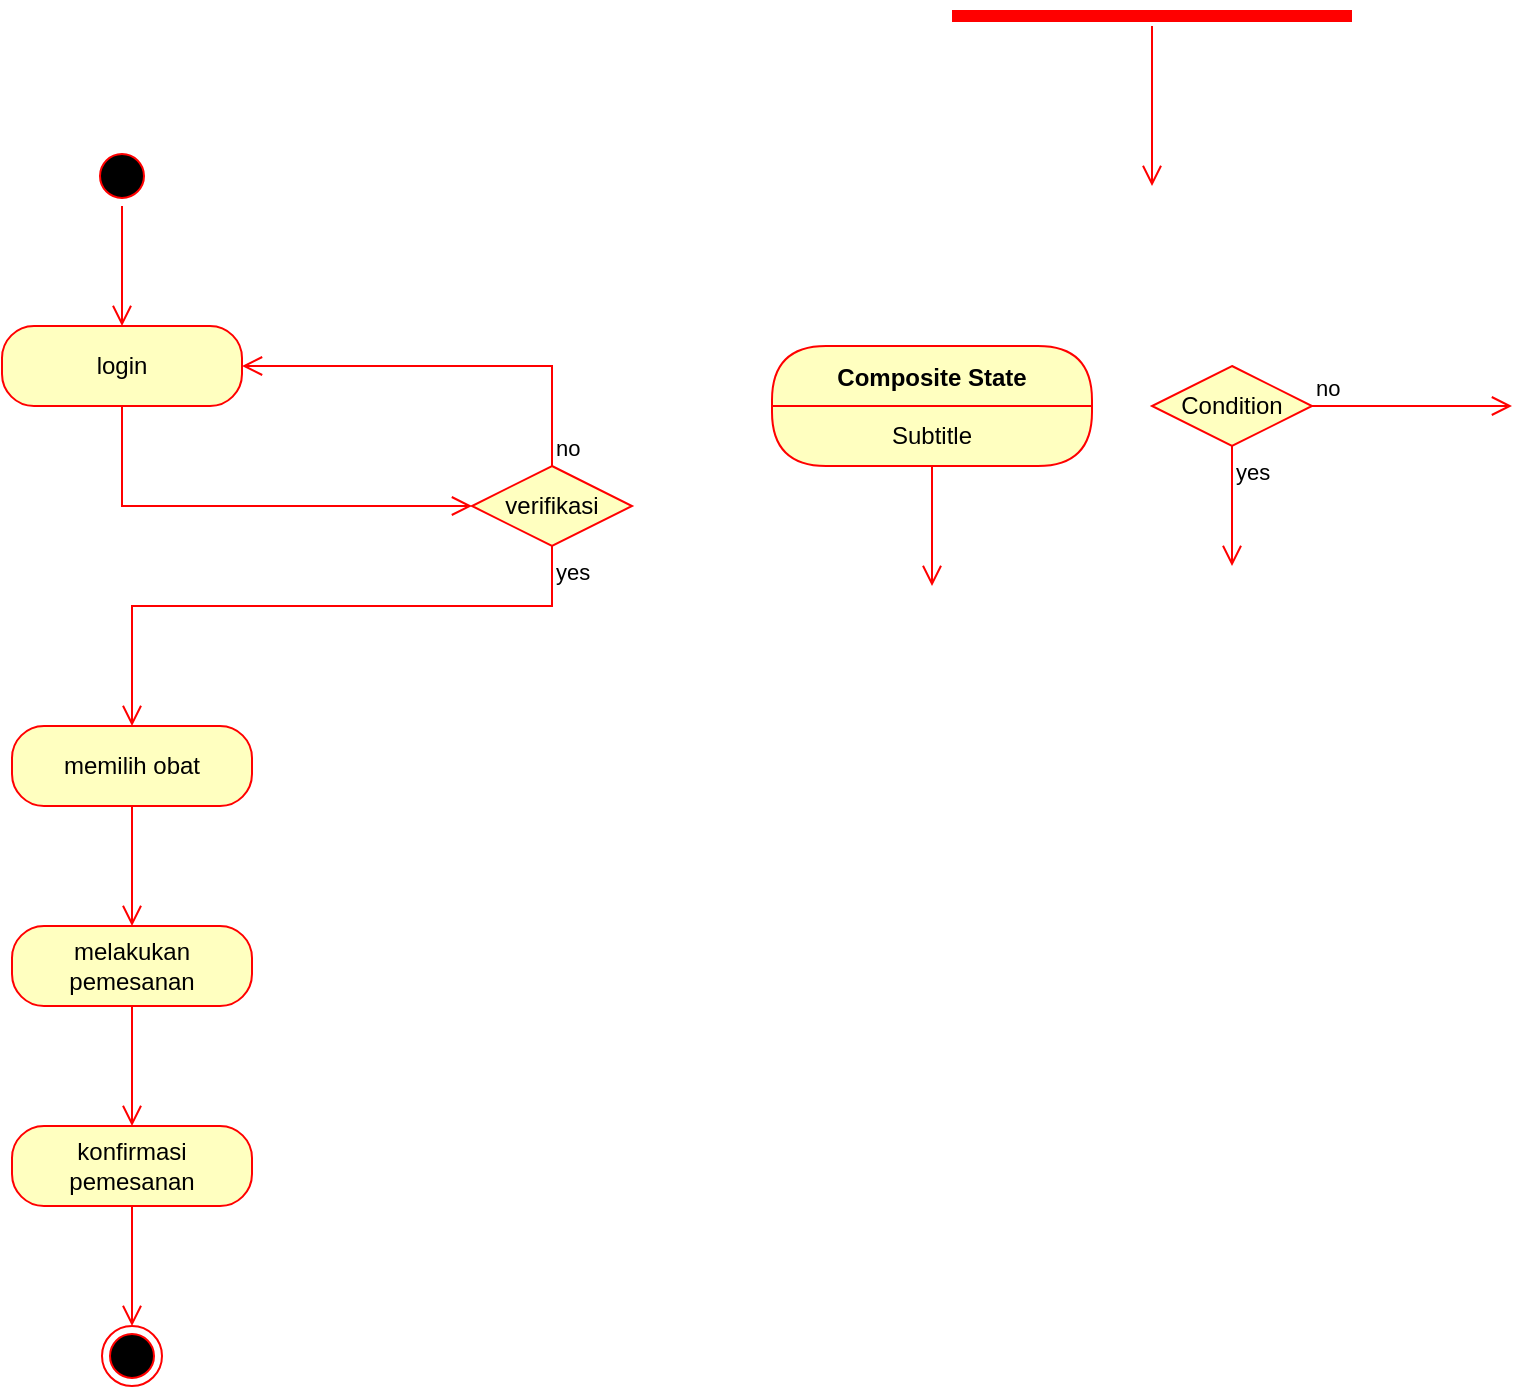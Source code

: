 <mxfile version="24.3.1" type="github">
  <diagram id="R2lEEEUBdFMjLlhIrx00" name="Page-1">
    <mxGraphModel dx="1420" dy="833" grid="1" gridSize="10" guides="1" tooltips="1" connect="1" arrows="1" fold="1" page="1" pageScale="1" pageWidth="850" pageHeight="1100" math="0" shadow="0" extFonts="Permanent Marker^https://fonts.googleapis.com/css?family=Permanent+Marker">
      <root>
        <mxCell id="0" />
        <mxCell id="1" parent="0" />
        <mxCell id="c9D_xtKekfF-7B8nMfQG-1" value="" style="ellipse;html=1;shape=startState;fillColor=#000000;strokeColor=#ff0000;" vertex="1" parent="1">
          <mxGeometry x="100" y="190" width="30" height="30" as="geometry" />
        </mxCell>
        <mxCell id="c9D_xtKekfF-7B8nMfQG-2" value="" style="edgeStyle=orthogonalEdgeStyle;html=1;verticalAlign=bottom;endArrow=open;endSize=8;strokeColor=#ff0000;rounded=0;" edge="1" source="c9D_xtKekfF-7B8nMfQG-1" parent="1">
          <mxGeometry relative="1" as="geometry">
            <mxPoint x="115" y="280" as="targetPoint" />
          </mxGeometry>
        </mxCell>
        <mxCell id="c9D_xtKekfF-7B8nMfQG-3" value="memilih obat" style="rounded=1;whiteSpace=wrap;html=1;arcSize=40;fontColor=#000000;fillColor=#ffffc0;strokeColor=#ff0000;" vertex="1" parent="1">
          <mxGeometry x="60" y="480" width="120" height="40" as="geometry" />
        </mxCell>
        <mxCell id="c9D_xtKekfF-7B8nMfQG-4" value="" style="edgeStyle=orthogonalEdgeStyle;html=1;verticalAlign=bottom;endArrow=open;endSize=8;strokeColor=#ff0000;rounded=0;" edge="1" source="c9D_xtKekfF-7B8nMfQG-3" parent="1">
          <mxGeometry relative="1" as="geometry">
            <mxPoint x="120" y="580" as="targetPoint" />
            <Array as="points">
              <mxPoint x="120" y="570" />
              <mxPoint x="120" y="570" />
            </Array>
          </mxGeometry>
        </mxCell>
        <mxCell id="c9D_xtKekfF-7B8nMfQG-14" value="Composite State" style="swimlane;fontStyle=1;align=center;verticalAlign=middle;childLayout=stackLayout;horizontal=1;startSize=30;horizontalStack=0;resizeParent=0;resizeLast=1;container=0;fontColor=#000000;collapsible=0;rounded=1;arcSize=30;strokeColor=#ff0000;fillColor=#ffffc0;swimlaneFillColor=#ffffc0;dropTarget=0;" vertex="1" parent="1">
          <mxGeometry x="440" y="290" width="160" height="60" as="geometry" />
        </mxCell>
        <mxCell id="c9D_xtKekfF-7B8nMfQG-15" value="Subtitle" style="text;html=1;strokeColor=none;fillColor=none;align=center;verticalAlign=middle;spacingLeft=4;spacingRight=4;whiteSpace=wrap;overflow=hidden;rotatable=0;fontColor=#000000;" vertex="1" parent="c9D_xtKekfF-7B8nMfQG-14">
          <mxGeometry y="30" width="160" height="30" as="geometry" />
        </mxCell>
        <mxCell id="c9D_xtKekfF-7B8nMfQG-16" value="" style="edgeStyle=orthogonalEdgeStyle;html=1;verticalAlign=bottom;endArrow=open;endSize=8;strokeColor=#ff0000;rounded=0;" edge="1" source="c9D_xtKekfF-7B8nMfQG-14" parent="1">
          <mxGeometry relative="1" as="geometry">
            <mxPoint x="520" y="410" as="targetPoint" />
          </mxGeometry>
        </mxCell>
        <mxCell id="c9D_xtKekfF-7B8nMfQG-17" value="Condition" style="rhombus;whiteSpace=wrap;html=1;fontColor=#000000;fillColor=#ffffc0;strokeColor=#ff0000;" vertex="1" parent="1">
          <mxGeometry x="630" y="300" width="80" height="40" as="geometry" />
        </mxCell>
        <mxCell id="c9D_xtKekfF-7B8nMfQG-18" value="no" style="edgeStyle=orthogonalEdgeStyle;html=1;align=left;verticalAlign=bottom;endArrow=open;endSize=8;strokeColor=#ff0000;rounded=0;" edge="1" source="c9D_xtKekfF-7B8nMfQG-17" parent="1">
          <mxGeometry x="-1" relative="1" as="geometry">
            <mxPoint x="810" y="320" as="targetPoint" />
          </mxGeometry>
        </mxCell>
        <mxCell id="c9D_xtKekfF-7B8nMfQG-19" value="yes" style="edgeStyle=orthogonalEdgeStyle;html=1;align=left;verticalAlign=top;endArrow=open;endSize=8;strokeColor=#ff0000;rounded=0;" edge="1" source="c9D_xtKekfF-7B8nMfQG-17" parent="1">
          <mxGeometry x="-1" relative="1" as="geometry">
            <mxPoint x="670" y="400" as="targetPoint" />
          </mxGeometry>
        </mxCell>
        <mxCell id="c9D_xtKekfF-7B8nMfQG-20" value="" style="shape=line;html=1;strokeWidth=6;strokeColor=#ff0000;" vertex="1" parent="1">
          <mxGeometry x="530" y="120" width="200" height="10" as="geometry" />
        </mxCell>
        <mxCell id="c9D_xtKekfF-7B8nMfQG-21" value="" style="edgeStyle=orthogonalEdgeStyle;html=1;verticalAlign=bottom;endArrow=open;endSize=8;strokeColor=#ff0000;rounded=0;" edge="1" source="c9D_xtKekfF-7B8nMfQG-20" parent="1">
          <mxGeometry relative="1" as="geometry">
            <mxPoint x="630" y="210" as="targetPoint" />
          </mxGeometry>
        </mxCell>
        <mxCell id="c9D_xtKekfF-7B8nMfQG-22" value="login" style="rounded=1;whiteSpace=wrap;html=1;arcSize=40;fontColor=#000000;fillColor=#ffffc0;strokeColor=#ff0000;" vertex="1" parent="1">
          <mxGeometry x="55" y="280" width="120" height="40" as="geometry" />
        </mxCell>
        <mxCell id="c9D_xtKekfF-7B8nMfQG-23" value="" style="edgeStyle=orthogonalEdgeStyle;html=1;verticalAlign=bottom;endArrow=open;endSize=8;strokeColor=#ff0000;rounded=0;entryX=0;entryY=0.5;entryDx=0;entryDy=0;" edge="1" parent="1" source="c9D_xtKekfF-7B8nMfQG-22" target="c9D_xtKekfF-7B8nMfQG-24">
          <mxGeometry relative="1" as="geometry">
            <mxPoint x="115" y="400" as="targetPoint" />
            <Array as="points">
              <mxPoint x="115" y="370" />
            </Array>
          </mxGeometry>
        </mxCell>
        <mxCell id="c9D_xtKekfF-7B8nMfQG-24" value="verifikasi" style="rhombus;whiteSpace=wrap;html=1;fontColor=#000000;fillColor=#ffffc0;strokeColor=#ff0000;" vertex="1" parent="1">
          <mxGeometry x="290" y="350" width="80" height="40" as="geometry" />
        </mxCell>
        <mxCell id="c9D_xtKekfF-7B8nMfQG-25" value="no" style="edgeStyle=orthogonalEdgeStyle;html=1;align=left;verticalAlign=bottom;endArrow=open;endSize=8;strokeColor=#ff0000;rounded=0;entryX=1;entryY=0.5;entryDx=0;entryDy=0;exitX=0.5;exitY=0;exitDx=0;exitDy=0;" edge="1" parent="1" source="c9D_xtKekfF-7B8nMfQG-24" target="c9D_xtKekfF-7B8nMfQG-22">
          <mxGeometry x="-1" relative="1" as="geometry">
            <mxPoint x="250" y="420" as="targetPoint" />
          </mxGeometry>
        </mxCell>
        <mxCell id="c9D_xtKekfF-7B8nMfQG-26" value="yes" style="edgeStyle=orthogonalEdgeStyle;html=1;align=left;verticalAlign=top;endArrow=open;endSize=8;strokeColor=#ff0000;rounded=0;" edge="1" parent="1" source="c9D_xtKekfF-7B8nMfQG-24">
          <mxGeometry x="-1" relative="1" as="geometry">
            <mxPoint x="120" y="480" as="targetPoint" />
            <Array as="points">
              <mxPoint x="330" y="420" />
            </Array>
          </mxGeometry>
        </mxCell>
        <mxCell id="c9D_xtKekfF-7B8nMfQG-27" value="melakukan pemesanan" style="rounded=1;whiteSpace=wrap;html=1;arcSize=40;fontColor=#000000;fillColor=#ffffc0;strokeColor=#ff0000;" vertex="1" parent="1">
          <mxGeometry x="60" y="580" width="120" height="40" as="geometry" />
        </mxCell>
        <mxCell id="c9D_xtKekfF-7B8nMfQG-28" value="" style="edgeStyle=orthogonalEdgeStyle;html=1;verticalAlign=bottom;endArrow=open;endSize=8;strokeColor=#ff0000;rounded=0;" edge="1" parent="1" source="c9D_xtKekfF-7B8nMfQG-27">
          <mxGeometry relative="1" as="geometry">
            <mxPoint x="120" y="680" as="targetPoint" />
            <Array as="points">
              <mxPoint x="120" y="670" />
              <mxPoint x="120" y="670" />
            </Array>
          </mxGeometry>
        </mxCell>
        <mxCell id="c9D_xtKekfF-7B8nMfQG-29" value="konfirmasi pemesanan" style="rounded=1;whiteSpace=wrap;html=1;arcSize=40;fontColor=#000000;fillColor=#ffffc0;strokeColor=#ff0000;" vertex="1" parent="1">
          <mxGeometry x="60" y="680" width="120" height="40" as="geometry" />
        </mxCell>
        <mxCell id="c9D_xtKekfF-7B8nMfQG-30" value="" style="edgeStyle=orthogonalEdgeStyle;html=1;verticalAlign=bottom;endArrow=open;endSize=8;strokeColor=#ff0000;rounded=0;" edge="1" parent="1" source="c9D_xtKekfF-7B8nMfQG-29">
          <mxGeometry relative="1" as="geometry">
            <mxPoint x="120" y="780" as="targetPoint" />
            <Array as="points">
              <mxPoint x="120" y="770" />
              <mxPoint x="120" y="770" />
            </Array>
          </mxGeometry>
        </mxCell>
        <mxCell id="c9D_xtKekfF-7B8nMfQG-31" value="" style="ellipse;html=1;shape=endState;fillColor=#000000;strokeColor=#ff0000;" vertex="1" parent="1">
          <mxGeometry x="105" y="780" width="30" height="30" as="geometry" />
        </mxCell>
      </root>
    </mxGraphModel>
  </diagram>
</mxfile>
